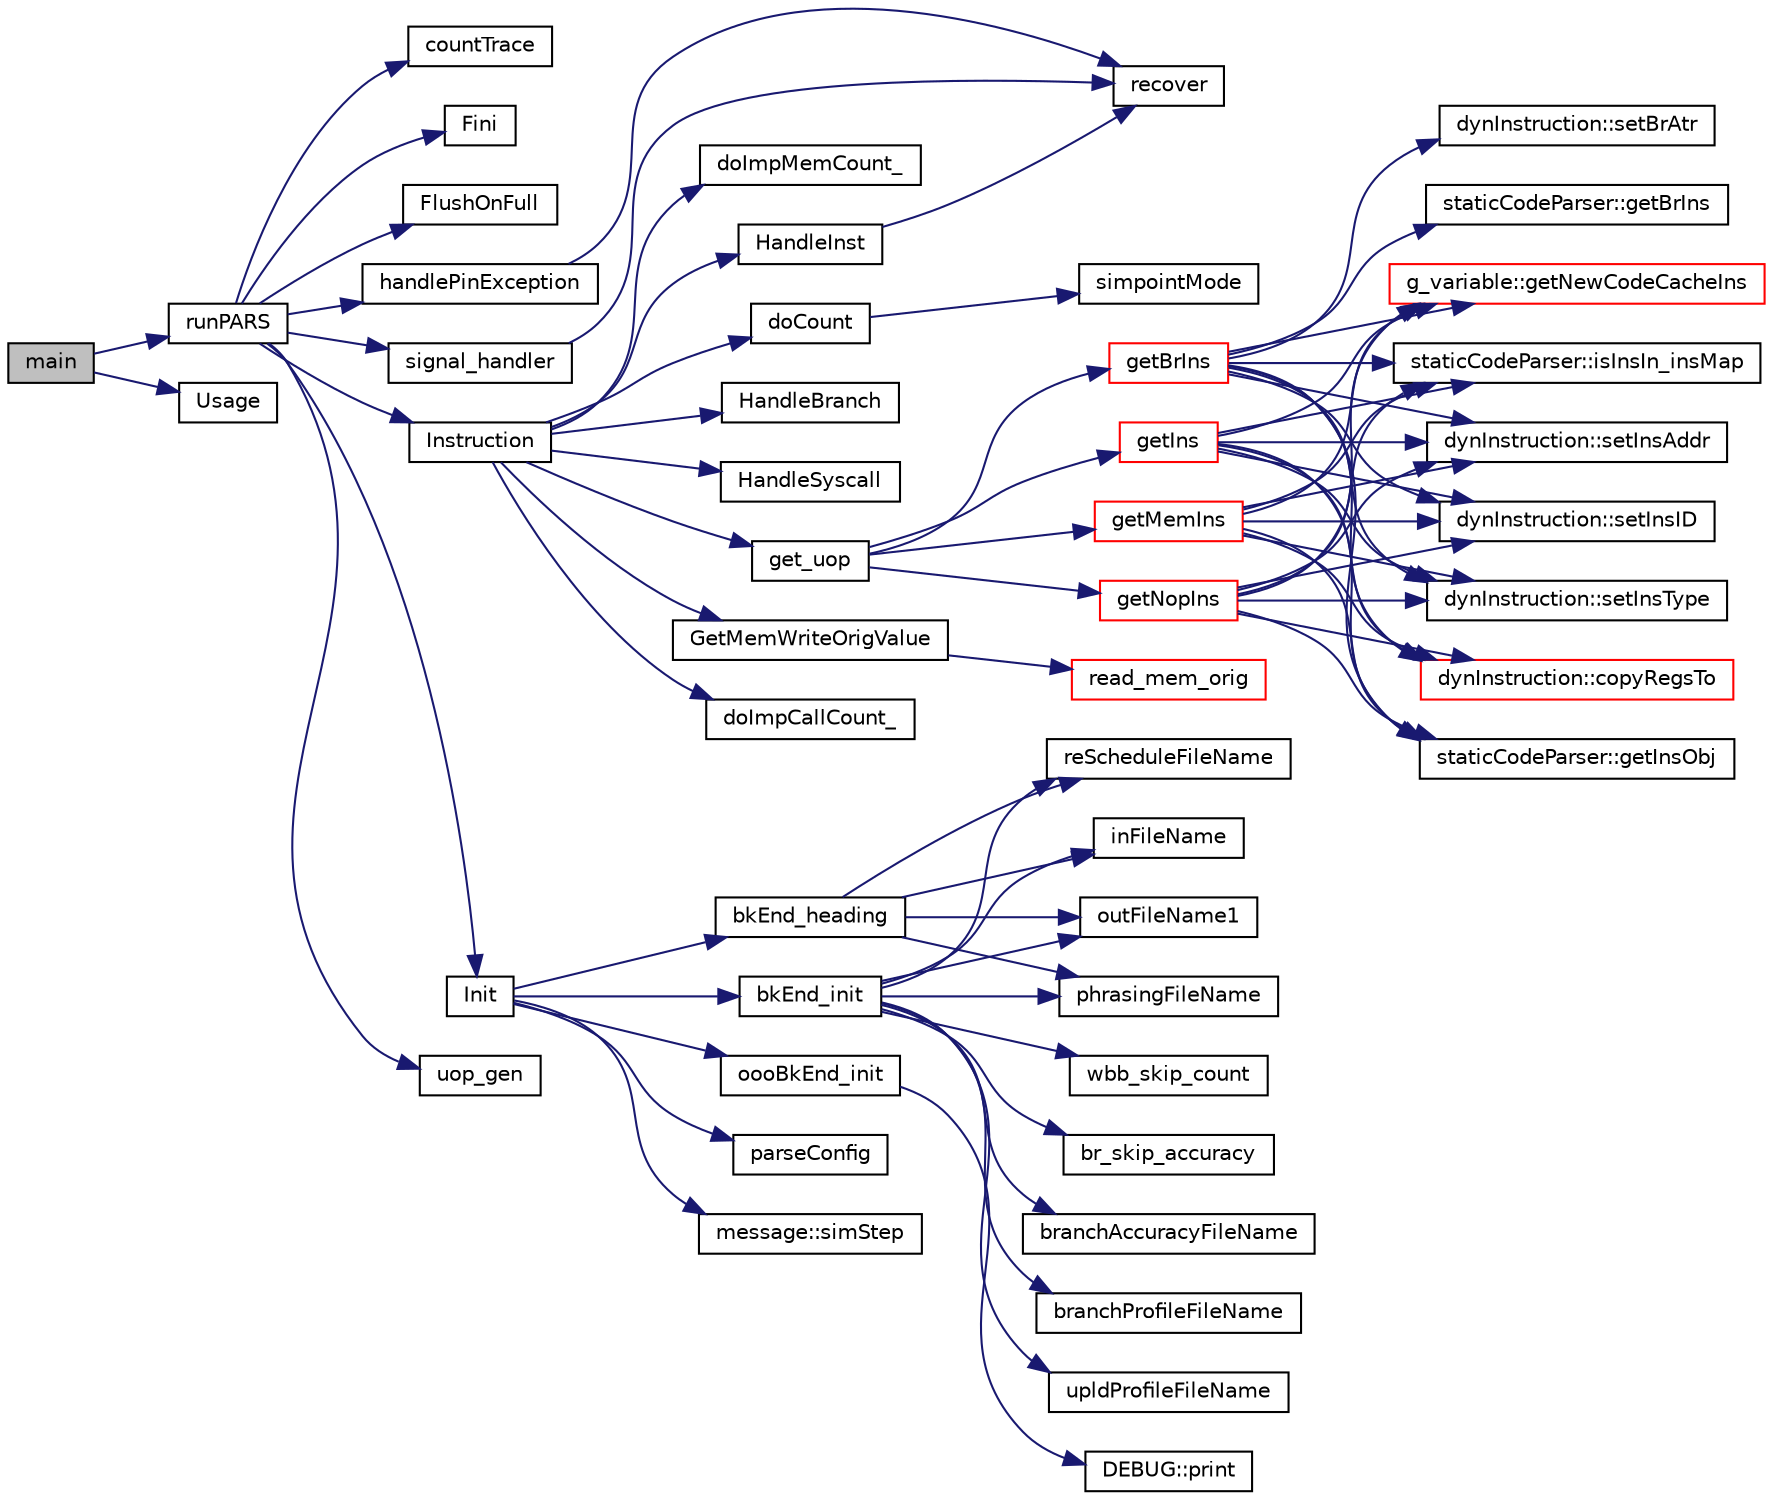 digraph G
{
  edge [fontname="Helvetica",fontsize="10",labelfontname="Helvetica",labelfontsize="10"];
  node [fontname="Helvetica",fontsize="10",shape=record];
  rankdir=LR;
  Node1 [label="main",height=0.2,width=0.4,color="black", fillcolor="grey75", style="filled" fontcolor="black"];
  Node1 -> Node2 [color="midnightblue",fontsize="10",style="solid",fontname="Helvetica"];
  Node2 [label="runPARS",height=0.2,width=0.4,color="black", fillcolor="white", style="filled",URL="$pars_8cpp.html#aadc78553d6c767ac2c7315e443a4c0c1"];
  Node2 -> Node3 [color="midnightblue",fontsize="10",style="solid",fontname="Helvetica"];
  Node3 [label="countTrace",height=0.2,width=0.4,color="black", fillcolor="white", style="filled",URL="$pars_8cpp.html#a2648ea029809fc0d174d8b1021b99523"];
  Node2 -> Node4 [color="midnightblue",fontsize="10",style="solid",fontname="Helvetica"];
  Node4 [label="Fini",height=0.2,width=0.4,color="black", fillcolor="white", style="filled",URL="$binaryTranslator_2frontend_2parser_8cpp.html#aa61669c70de306a0ba47bf5878b9f806"];
  Node2 -> Node5 [color="midnightblue",fontsize="10",style="solid",fontname="Helvetica"];
  Node5 [label="FlushOnFull",height=0.2,width=0.4,color="black", fillcolor="white", style="filled",URL="$pars_8cpp.html#ad357c3e6fd5bfcbcdfafb58d203f464c"];
  Node2 -> Node6 [color="midnightblue",fontsize="10",style="solid",fontname="Helvetica"];
  Node6 [label="handlePinException",height=0.2,width=0.4,color="black", fillcolor="white", style="filled",URL="$pars_8cpp.html#a14053986557d22a3e7d5d06d3f3b5bee"];
  Node6 -> Node7 [color="midnightblue",fontsize="10",style="solid",fontname="Helvetica"];
  Node7 [label="recover",height=0.2,width=0.4,color="black", fillcolor="white", style="filled",URL="$memlog__ctr_8h.html#a505f360905b4ad0fa6e18f19405539ea"];
  Node2 -> Node8 [color="midnightblue",fontsize="10",style="solid",fontname="Helvetica"];
  Node8 [label="Init",height=0.2,width=0.4,color="black", fillcolor="white", style="filled",URL="$pars_8cpp.html#a96e565b2ab0bebcb0ffa565e9b7a4c9f"];
  Node8 -> Node9 [color="midnightblue",fontsize="10",style="solid",fontname="Helvetica"];
  Node9 [label="bkEnd_heading",height=0.2,width=0.4,color="black", fillcolor="white", style="filled",URL="$bkEnd_8cpp.html#aa41656fd1e95e4bdc43191b18dfd8102"];
  Node9 -> Node10 [color="midnightblue",fontsize="10",style="solid",fontname="Helvetica"];
  Node10 [label="inFileName",height=0.2,width=0.4,color="black", fillcolor="white", style="filled",URL="$bkEnd_8cpp.html#a4bdab479a34b2695251fda1824813fbc"];
  Node9 -> Node11 [color="midnightblue",fontsize="10",style="solid",fontname="Helvetica"];
  Node11 [label="outFileName1",height=0.2,width=0.4,color="black", fillcolor="white", style="filled",URL="$bkEnd_8cpp.html#a4cf2d67fd505b560c46cfc3386bdab9a"];
  Node9 -> Node12 [color="midnightblue",fontsize="10",style="solid",fontname="Helvetica"];
  Node12 [label="phrasingFileName",height=0.2,width=0.4,color="black", fillcolor="white", style="filled",URL="$bkEnd_8cpp.html#a263d48d5587cc05b4b3c9fe77bf86fe8"];
  Node9 -> Node13 [color="midnightblue",fontsize="10",style="solid",fontname="Helvetica"];
  Node13 [label="reScheduleFileName",height=0.2,width=0.4,color="black", fillcolor="white", style="filled",URL="$bkEnd_8cpp.html#a8a7960f44b590e5ca0e8cc8273f64dd4"];
  Node8 -> Node14 [color="midnightblue",fontsize="10",style="solid",fontname="Helvetica"];
  Node14 [label="bkEnd_init",height=0.2,width=0.4,color="black", fillcolor="white", style="filled",URL="$bkEnd_8cpp.html#a2610cc7850729dad55450e26627d78ae"];
  Node14 -> Node15 [color="midnightblue",fontsize="10",style="solid",fontname="Helvetica"];
  Node15 [label="br_skip_accuracy",height=0.2,width=0.4,color="black", fillcolor="white", style="filled",URL="$bkEnd_8cpp.html#a284d05841cccaebd1aa53c032d756d5a"];
  Node14 -> Node16 [color="midnightblue",fontsize="10",style="solid",fontname="Helvetica"];
  Node16 [label="branchAccuracyFileName",height=0.2,width=0.4,color="black", fillcolor="white", style="filled",URL="$bkEnd_8cpp.html#a0734fb039a0e7c39dbb26942683ee2e6"];
  Node14 -> Node17 [color="midnightblue",fontsize="10",style="solid",fontname="Helvetica"];
  Node17 [label="branchProfileFileName",height=0.2,width=0.4,color="black", fillcolor="white", style="filled",URL="$bkEnd_8cpp.html#a9302c3259f5dfab8bec5c1b4f4e8f52f"];
  Node14 -> Node10 [color="midnightblue",fontsize="10",style="solid",fontname="Helvetica"];
  Node14 -> Node11 [color="midnightblue",fontsize="10",style="solid",fontname="Helvetica"];
  Node14 -> Node12 [color="midnightblue",fontsize="10",style="solid",fontname="Helvetica"];
  Node14 -> Node13 [color="midnightblue",fontsize="10",style="solid",fontname="Helvetica"];
  Node14 -> Node18 [color="midnightblue",fontsize="10",style="solid",fontname="Helvetica"];
  Node18 [label="upldProfileFileName",height=0.2,width=0.4,color="black", fillcolor="white", style="filled",URL="$bkEnd_8cpp.html#afff51beec397710490f251f8e36fc167"];
  Node14 -> Node19 [color="midnightblue",fontsize="10",style="solid",fontname="Helvetica"];
  Node19 [label="wbb_skip_count",height=0.2,width=0.4,color="black", fillcolor="white", style="filled",URL="$bkEnd_8cpp.html#a26c1e64683b2450f033b67ba14be8a97"];
  Node8 -> Node20 [color="midnightblue",fontsize="10",style="solid",fontname="Helvetica"];
  Node20 [label="oooBkEnd_init",height=0.2,width=0.4,color="black", fillcolor="white", style="filled",URL="$oooBkEnd_8cpp.html#a310255971234b2af81175fcc914422d5"];
  Node20 -> Node21 [color="midnightblue",fontsize="10",style="solid",fontname="Helvetica"];
  Node21 [label="DEBUG::print",height=0.2,width=0.4,color="black", fillcolor="white", style="filled",URL="$classDEBUG.html#ab38f086785f7239084b735007297078a"];
  Node8 -> Node22 [color="midnightblue",fontsize="10",style="solid",fontname="Helvetica"];
  Node22 [label="parseConfig",height=0.2,width=0.4,color="black", fillcolor="white", style="filled",URL="$pars_8cpp.html#a0269e469bbd12d528db5073402dd6c4e"];
  Node8 -> Node23 [color="midnightblue",fontsize="10",style="solid",fontname="Helvetica"];
  Node23 [label="message::simStep",height=0.2,width=0.4,color="black", fillcolor="white", style="filled",URL="$classmessage.html#a39109936b8ee8b1fd569cf1212c15aeb"];
  Node2 -> Node24 [color="midnightblue",fontsize="10",style="solid",fontname="Helvetica"];
  Node24 [label="Instruction",height=0.2,width=0.4,color="black", fillcolor="white", style="filled",URL="$pars_8cpp.html#a4254ddc7317164f6cb03afabf4b11770"];
  Node24 -> Node25 [color="midnightblue",fontsize="10",style="solid",fontname="Helvetica"];
  Node25 [label="doCount",height=0.2,width=0.4,color="black", fillcolor="white", style="filled",URL="$pars_8cpp.html#a6ab1b8fff0431951e74418ae02cf556e"];
  Node25 -> Node26 [color="midnightblue",fontsize="10",style="solid",fontname="Helvetica"];
  Node26 [label="simpointMode",height=0.2,width=0.4,color="black", fillcolor="white", style="filled",URL="$pars_8cpp.html#a316b3c4d2f2c15570934fed127e549f5"];
  Node24 -> Node27 [color="midnightblue",fontsize="10",style="solid",fontname="Helvetica"];
  Node27 [label="doImpCallCount_",height=0.2,width=0.4,color="black", fillcolor="white", style="filled",URL="$pars_8cpp.html#a5f99a19752c6653593d32acd1c5708bd"];
  Node24 -> Node28 [color="midnightblue",fontsize="10",style="solid",fontname="Helvetica"];
  Node28 [label="doImpMemCount_",height=0.2,width=0.4,color="black", fillcolor="white", style="filled",URL="$pars_8cpp.html#a7566704c3c3d79d0673aa11d846feac0"];
  Node24 -> Node29 [color="midnightblue",fontsize="10",style="solid",fontname="Helvetica"];
  Node29 [label="get_uop",height=0.2,width=0.4,color="black", fillcolor="white", style="filled",URL="$uop__gen_8cpp.html#a6b129244e191a3f59375a31842557abd"];
  Node29 -> Node30 [color="midnightblue",fontsize="10",style="solid",fontname="Helvetica"];
  Node30 [label="getBrIns",height=0.2,width=0.4,color="red", fillcolor="white", style="filled",URL="$uop__gen_8cpp.html#aa9b459ce84a7d93d13a3f1f3bf82088a"];
  Node30 -> Node31 [color="midnightblue",fontsize="10",style="solid",fontname="Helvetica"];
  Node31 [label="dynInstruction::copyRegsTo",height=0.2,width=0.4,color="red", fillcolor="white", style="filled",URL="$classdynInstruction.html#ad817b69f51a6c82fd7b9a13a9ab1b62e"];
  Node30 -> Node32 [color="midnightblue",fontsize="10",style="solid",fontname="Helvetica"];
  Node32 [label="staticCodeParser::getBrIns",height=0.2,width=0.4,color="black", fillcolor="white", style="filled",URL="$classstaticCodeParser.html#a87051ae0224cfa3278f1f395bb1d6ffd"];
  Node30 -> Node33 [color="midnightblue",fontsize="10",style="solid",fontname="Helvetica"];
  Node33 [label="staticCodeParser::getInsObj",height=0.2,width=0.4,color="black", fillcolor="white", style="filled",URL="$classstaticCodeParser.html#a141b5cea134e6e4acae6784d737daa5c"];
  Node30 -> Node34 [color="midnightblue",fontsize="10",style="solid",fontname="Helvetica"];
  Node34 [label="g_variable::getNewCodeCacheIns",height=0.2,width=0.4,color="red", fillcolor="white", style="filled",URL="$structg__variable.html#a8ba648162a8abae37194625703d094c9"];
  Node30 -> Node35 [color="midnightblue",fontsize="10",style="solid",fontname="Helvetica"];
  Node35 [label="staticCodeParser::isInsIn_insMap",height=0.2,width=0.4,color="black", fillcolor="white", style="filled",URL="$classstaticCodeParser.html#aec2b31f34e15b47157a752d3259ace92"];
  Node30 -> Node36 [color="midnightblue",fontsize="10",style="solid",fontname="Helvetica"];
  Node36 [label="dynInstruction::setBrAtr",height=0.2,width=0.4,color="black", fillcolor="white", style="filled",URL="$classdynInstruction.html#ac71f51f5c4f207d4993acdfc0a2abbc1"];
  Node30 -> Node37 [color="midnightblue",fontsize="10",style="solid",fontname="Helvetica"];
  Node37 [label="dynInstruction::setInsAddr",height=0.2,width=0.4,color="black", fillcolor="white", style="filled",URL="$classdynInstruction.html#a0088b0057fb6a8dd41dee05d79387f7c"];
  Node30 -> Node38 [color="midnightblue",fontsize="10",style="solid",fontname="Helvetica"];
  Node38 [label="dynInstruction::setInsID",height=0.2,width=0.4,color="black", fillcolor="white", style="filled",URL="$classdynInstruction.html#a47de890f2ae5bb33e384a7c21a54fbec"];
  Node30 -> Node39 [color="midnightblue",fontsize="10",style="solid",fontname="Helvetica"];
  Node39 [label="dynInstruction::setInsType",height=0.2,width=0.4,color="black", fillcolor="white", style="filled",URL="$classdynInstruction.html#ae7c165e2f688432713ea575b2a5477fe"];
  Node29 -> Node40 [color="midnightblue",fontsize="10",style="solid",fontname="Helvetica"];
  Node40 [label="getIns",height=0.2,width=0.4,color="red", fillcolor="white", style="filled",URL="$uop__gen_8cpp.html#a0ec88bd53fecf7e7ba1cb862d34db82d"];
  Node40 -> Node31 [color="midnightblue",fontsize="10",style="solid",fontname="Helvetica"];
  Node40 -> Node33 [color="midnightblue",fontsize="10",style="solid",fontname="Helvetica"];
  Node40 -> Node34 [color="midnightblue",fontsize="10",style="solid",fontname="Helvetica"];
  Node40 -> Node35 [color="midnightblue",fontsize="10",style="solid",fontname="Helvetica"];
  Node40 -> Node37 [color="midnightblue",fontsize="10",style="solid",fontname="Helvetica"];
  Node40 -> Node38 [color="midnightblue",fontsize="10",style="solid",fontname="Helvetica"];
  Node40 -> Node39 [color="midnightblue",fontsize="10",style="solid",fontname="Helvetica"];
  Node29 -> Node41 [color="midnightblue",fontsize="10",style="solid",fontname="Helvetica"];
  Node41 [label="getMemIns",height=0.2,width=0.4,color="red", fillcolor="white", style="filled",URL="$uop__gen_8cpp.html#a2dca73fb6683b99910bcad66c0cdf726"];
  Node41 -> Node31 [color="midnightblue",fontsize="10",style="solid",fontname="Helvetica"];
  Node41 -> Node33 [color="midnightblue",fontsize="10",style="solid",fontname="Helvetica"];
  Node41 -> Node34 [color="midnightblue",fontsize="10",style="solid",fontname="Helvetica"];
  Node41 -> Node35 [color="midnightblue",fontsize="10",style="solid",fontname="Helvetica"];
  Node41 -> Node37 [color="midnightblue",fontsize="10",style="solid",fontname="Helvetica"];
  Node41 -> Node38 [color="midnightblue",fontsize="10",style="solid",fontname="Helvetica"];
  Node41 -> Node39 [color="midnightblue",fontsize="10",style="solid",fontname="Helvetica"];
  Node29 -> Node42 [color="midnightblue",fontsize="10",style="solid",fontname="Helvetica"];
  Node42 [label="getNopIns",height=0.2,width=0.4,color="red", fillcolor="white", style="filled",URL="$uop__gen_8cpp.html#abd93f7dec3bc70a2e12dabcb528b00c5"];
  Node42 -> Node31 [color="midnightblue",fontsize="10",style="solid",fontname="Helvetica"];
  Node42 -> Node33 [color="midnightblue",fontsize="10",style="solid",fontname="Helvetica"];
  Node42 -> Node34 [color="midnightblue",fontsize="10",style="solid",fontname="Helvetica"];
  Node42 -> Node35 [color="midnightblue",fontsize="10",style="solid",fontname="Helvetica"];
  Node42 -> Node37 [color="midnightblue",fontsize="10",style="solid",fontname="Helvetica"];
  Node42 -> Node38 [color="midnightblue",fontsize="10",style="solid",fontname="Helvetica"];
  Node42 -> Node39 [color="midnightblue",fontsize="10",style="solid",fontname="Helvetica"];
  Node24 -> Node43 [color="midnightblue",fontsize="10",style="solid",fontname="Helvetica"];
  Node43 [label="GetMemWriteOrigValue",height=0.2,width=0.4,color="black", fillcolor="white", style="filled",URL="$pars_8cpp.html#acb954ff3c5105a038d6722b6debb2056"];
  Node43 -> Node44 [color="midnightblue",fontsize="10",style="solid",fontname="Helvetica"];
  Node44 [label="read_mem_orig",height=0.2,width=0.4,color="red", fillcolor="white", style="filled",URL="$pars_8cpp.html#a0958ec4bf081af6c5cf63c9b50a3b65e"];
  Node24 -> Node45 [color="midnightblue",fontsize="10",style="solid",fontname="Helvetica"];
  Node45 [label="HandleBranch",height=0.2,width=0.4,color="black", fillcolor="white", style="filled",URL="$pars_8cpp.html#af775f76dfe3a4c23693437b0bd126acf"];
  Node24 -> Node46 [color="midnightblue",fontsize="10",style="solid",fontname="Helvetica"];
  Node46 [label="HandleInst",height=0.2,width=0.4,color="black", fillcolor="white", style="filled",URL="$pars_8cpp.html#a4f97b9fe13219e7257f0199e22d96637"];
  Node46 -> Node7 [color="midnightblue",fontsize="10",style="solid",fontname="Helvetica"];
  Node24 -> Node47 [color="midnightblue",fontsize="10",style="solid",fontname="Helvetica"];
  Node47 [label="HandleSyscall",height=0.2,width=0.4,color="black", fillcolor="white", style="filled",URL="$pars_8cpp.html#abdf3999377ed06fdc9507279d3381d70"];
  Node2 -> Node48 [color="midnightblue",fontsize="10",style="solid",fontname="Helvetica"];
  Node48 [label="signal_handler",height=0.2,width=0.4,color="black", fillcolor="white", style="filled",URL="$pars_8cpp.html#a5f145c9581fdc13b0459253871f0338a"];
  Node48 -> Node7 [color="midnightblue",fontsize="10",style="solid",fontname="Helvetica"];
  Node2 -> Node49 [color="midnightblue",fontsize="10",style="solid",fontname="Helvetica"];
  Node49 [label="uop_gen",height=0.2,width=0.4,color="black", fillcolor="white", style="filled",URL="$uop__gen_8cpp.html#a6e258f8f019fd3f67349d3288677d2b3"];
  Node1 -> Node50 [color="midnightblue",fontsize="10",style="solid",fontname="Helvetica"];
  Node50 [label="Usage",height=0.2,width=0.4,color="black", fillcolor="white", style="filled",URL="$binaryTranslator_2frontend_2parser_8cpp.html#a9c89b15666dec97b4af91ba247b6a230"];
}
